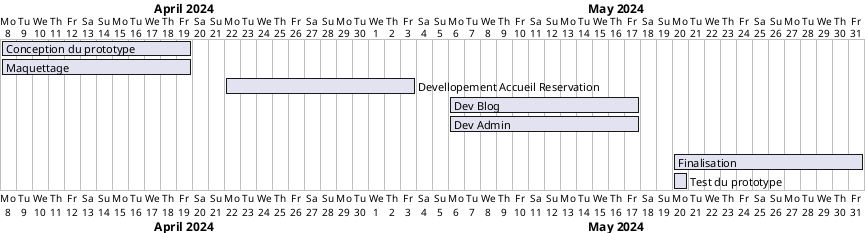 @startgantt
[Conception du prototype] requires 12 days
[Maquettage] requires 12 days
[Devellopement Accueil Reservation] requires 12 days
[Dev Blog] requires 12 days
[Dev Admin] requires 12 days
[Test prototype] requires 12 days
[Finalisation] requires 12 days


Project starts 2024-04-08
[Conception du prototype] starts 2024-04-08
[Maquettage] starts 2024-04-08
[Devellopement Accueil Reservation] starts 2024-04-22
[Dev Blog] starts 2024-05-06
[Dev Admin] starts 2024-05-06
[Test du prototype] starts 2024-05-20
[Finalisation] starts 2024-05-20
@endgantt